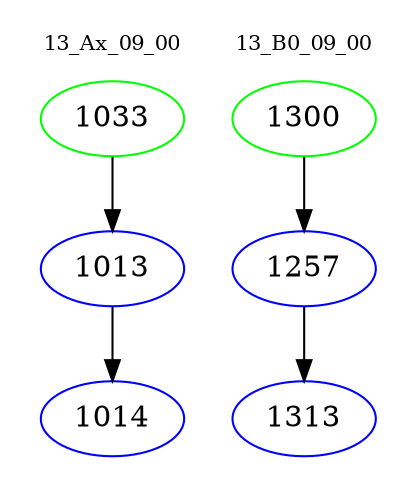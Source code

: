 digraph{
subgraph cluster_0 {
color = white
label = "13_Ax_09_00";
fontsize=10;
T0_1033 [label="1033", color="green"]
T0_1033 -> T0_1013 [color="black"]
T0_1013 [label="1013", color="blue"]
T0_1013 -> T0_1014 [color="black"]
T0_1014 [label="1014", color="blue"]
}
subgraph cluster_1 {
color = white
label = "13_B0_09_00";
fontsize=10;
T1_1300 [label="1300", color="green"]
T1_1300 -> T1_1257 [color="black"]
T1_1257 [label="1257", color="blue"]
T1_1257 -> T1_1313 [color="black"]
T1_1313 [label="1313", color="blue"]
}
}

